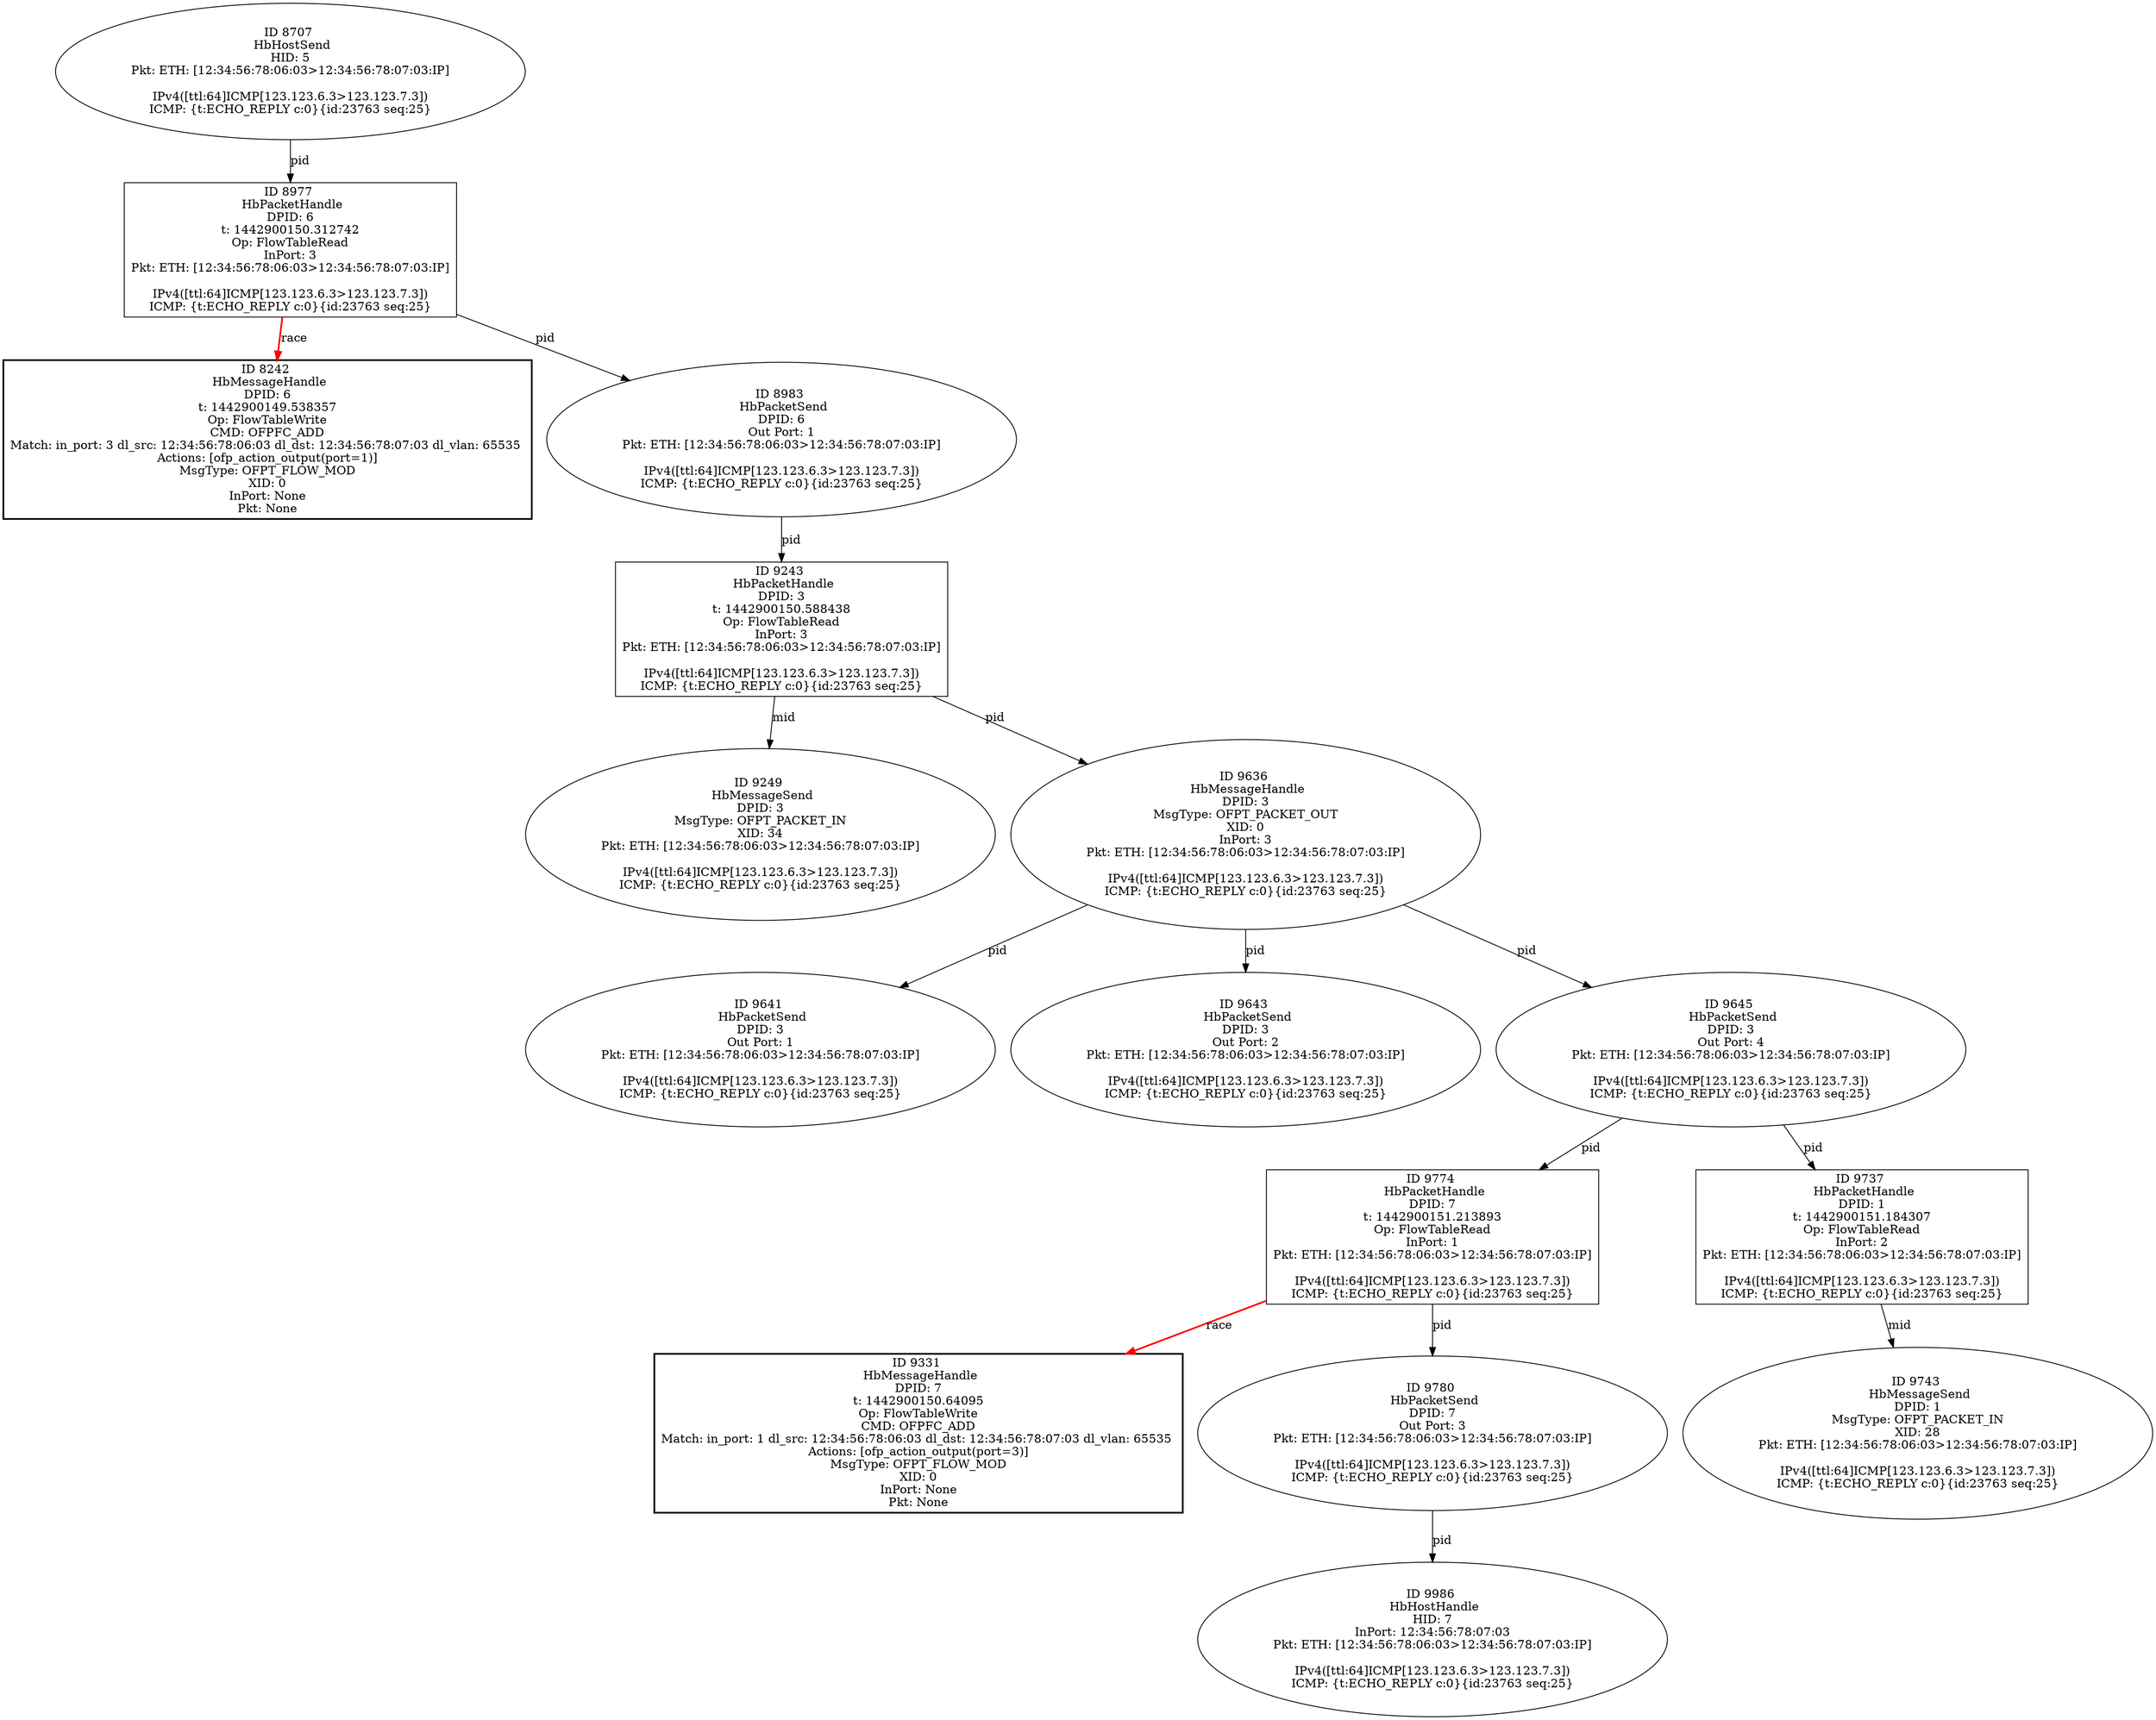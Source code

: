 strict digraph G {
9249 [shape=oval, event=<hb_events.HbMessageSend object at 0x109c3a490>, label="ID 9249 
 HbMessageSend
DPID: 3
MsgType: OFPT_PACKET_IN
XID: 34
Pkt: ETH: [12:34:56:78:06:03>12:34:56:78:07:03:IP]

IPv4([ttl:64]ICMP[123.123.6.3>123.123.7.3])
ICMP: {t:ECHO_REPLY c:0}{id:23763 seq:25}"];
9986 [shape=oval, event=<hb_events.HbHostHandle object at 0x109e2e890>, label="ID 9986 
 HbHostHandle
HID: 7
InPort: 12:34:56:78:07:03
Pkt: ETH: [12:34:56:78:06:03>12:34:56:78:07:03:IP]

IPv4([ttl:64]ICMP[123.123.6.3>123.123.7.3])
ICMP: {t:ECHO_REPLY c:0}{id:23763 seq:25}"];
8707 [shape=oval, event=<hb_events.HbHostSend object at 0x109b2b9d0>, label="ID 8707 
 HbHostSend
HID: 5
Pkt: ETH: [12:34:56:78:06:03>12:34:56:78:07:03:IP]

IPv4([ttl:64]ICMP[123.123.6.3>123.123.7.3])
ICMP: {t:ECHO_REPLY c:0}{id:23763 seq:25}"];
9636 [shape=oval, event=<hb_events.HbMessageHandle object at 0x109d22590>, label="ID 9636 
 HbMessageHandle
DPID: 3
MsgType: OFPT_PACKET_OUT
XID: 0
InPort: 3
Pkt: ETH: [12:34:56:78:06:03>12:34:56:78:07:03:IP]

IPv4([ttl:64]ICMP[123.123.6.3>123.123.7.3])
ICMP: {t:ECHO_REPLY c:0}{id:23763 seq:25}"];
9641 [shape=oval, event=<hb_events.HbPacketSend object at 0x109d2f350>, label="ID 9641 
 HbPacketSend
DPID: 3
Out Port: 1
Pkt: ETH: [12:34:56:78:06:03>12:34:56:78:07:03:IP]

IPv4([ttl:64]ICMP[123.123.6.3>123.123.7.3])
ICMP: {t:ECHO_REPLY c:0}{id:23763 seq:25}"];
9643 [shape=oval, event=<hb_events.HbPacketSend object at 0x109d3c890>, label="ID 9643 
 HbPacketSend
DPID: 3
Out Port: 2
Pkt: ETH: [12:34:56:78:06:03>12:34:56:78:07:03:IP]

IPv4([ttl:64]ICMP[123.123.6.3>123.123.7.3])
ICMP: {t:ECHO_REPLY c:0}{id:23763 seq:25}"];
9645 [shape=oval, event=<hb_events.HbPacketSend object at 0x109d3cad0>, label="ID 9645 
 HbPacketSend
DPID: 3
Out Port: 4
Pkt: ETH: [12:34:56:78:06:03>12:34:56:78:07:03:IP]

IPv4([ttl:64]ICMP[123.123.6.3>123.123.7.3])
ICMP: {t:ECHO_REPLY c:0}{id:23763 seq:25}"];
9774 [shape=box, event=<hb_events.HbPacketHandle object at 0x109d88350>, label="ID 9774 
 HbPacketHandle
DPID: 7
t: 1442900151.213893
Op: FlowTableRead
InPort: 1
Pkt: ETH: [12:34:56:78:06:03>12:34:56:78:07:03:IP]

IPv4([ttl:64]ICMP[123.123.6.3>123.123.7.3])
ICMP: {t:ECHO_REPLY c:0}{id:23763 seq:25}"];
9743 [shape=oval, event=<hb_events.HbMessageSend object at 0x109d7b450>, label="ID 9743 
 HbMessageSend
DPID: 1
MsgType: OFPT_PACKET_IN
XID: 28
Pkt: ETH: [12:34:56:78:06:03>12:34:56:78:07:03:IP]

IPv4([ttl:64]ICMP[123.123.6.3>123.123.7.3])
ICMP: {t:ECHO_REPLY c:0}{id:23763 seq:25}"];
8977 [shape=box, event=<hb_events.HbPacketHandle object at 0x109bab2d0>, label="ID 8977 
 HbPacketHandle
DPID: 6
t: 1442900150.312742
Op: FlowTableRead
InPort: 3
Pkt: ETH: [12:34:56:78:06:03>12:34:56:78:07:03:IP]

IPv4([ttl:64]ICMP[123.123.6.3>123.123.7.3])
ICMP: {t:ECHO_REPLY c:0}{id:23763 seq:25}"];
8242 [shape=box, style=bold, event=<hb_events.HbMessageHandle object at 0x109a63dd0>, label="ID 8242 
 HbMessageHandle
DPID: 6
t: 1442900149.538357
Op: FlowTableWrite
CMD: OFPFC_ADD
Match: in_port: 3 dl_src: 12:34:56:78:06:03 dl_dst: 12:34:56:78:07:03 dl_vlan: 65535 
Actions: [ofp_action_output(port=1)]
MsgType: OFPT_FLOW_MOD
XID: 0
InPort: None
Pkt: None"];
9331 [shape=box, style=bold, event=<hb_events.HbMessageHandle object at 0x109c66c50>, label="ID 9331 
 HbMessageHandle
DPID: 7
t: 1442900150.64095
Op: FlowTableWrite
CMD: OFPFC_ADD
Match: in_port: 1 dl_src: 12:34:56:78:06:03 dl_dst: 12:34:56:78:07:03 dl_vlan: 65535 
Actions: [ofp_action_output(port=3)]
MsgType: OFPT_FLOW_MOD
XID: 0
InPort: None
Pkt: None"];
9780 [shape=oval, event=<hb_events.HbPacketSend object at 0x109d88610>, label="ID 9780 
 HbPacketSend
DPID: 7
Out Port: 3
Pkt: ETH: [12:34:56:78:06:03>12:34:56:78:07:03:IP]

IPv4([ttl:64]ICMP[123.123.6.3>123.123.7.3])
ICMP: {t:ECHO_REPLY c:0}{id:23763 seq:25}"];
8983 [shape=oval, event=<hb_events.HbPacketSend object at 0x109bb26d0>, label="ID 8983 
 HbPacketSend
DPID: 6
Out Port: 1
Pkt: ETH: [12:34:56:78:06:03>12:34:56:78:07:03:IP]

IPv4([ttl:64]ICMP[123.123.6.3>123.123.7.3])
ICMP: {t:ECHO_REPLY c:0}{id:23763 seq:25}"];
9243 [shape=box, event=<hb_events.HbPacketHandle object at 0x109c2eb50>, label="ID 9243 
 HbPacketHandle
DPID: 3
t: 1442900150.588438
Op: FlowTableRead
InPort: 3
Pkt: ETH: [12:34:56:78:06:03>12:34:56:78:07:03:IP]

IPv4([ttl:64]ICMP[123.123.6.3>123.123.7.3])
ICMP: {t:ECHO_REPLY c:0}{id:23763 seq:25}"];
9737 [shape=box, event=<hb_events.HbPacketHandle object at 0x109d6f510>, label="ID 9737 
 HbPacketHandle
DPID: 1
t: 1442900151.184307
Op: FlowTableRead
InPort: 2
Pkt: ETH: [12:34:56:78:06:03>12:34:56:78:07:03:IP]

IPv4([ttl:64]ICMP[123.123.6.3>123.123.7.3])
ICMP: {t:ECHO_REPLY c:0}{id:23763 seq:25}"];
8707 -> 8977  [rel=pid, label=pid];
9636 -> 9641  [rel=pid, label=pid];
9636 -> 9643  [rel=pid, label=pid];
9636 -> 9645  [rel=pid, label=pid];
9645 -> 9737  [rel=pid, label=pid];
9645 -> 9774  [rel=pid, label=pid];
9774 -> 9331  [harmful=True, color=red, style=bold, rel=race, label=race];
9774 -> 9780  [rel=pid, label=pid];
8977 -> 8242  [harmful=True, color=red, style=bold, rel=race, label=race];
8977 -> 8983  [rel=pid, label=pid];
9780 -> 9986  [rel=pid, label=pid];
8983 -> 9243  [rel=pid, label=pid];
9243 -> 9249  [rel=mid, label=mid];
9243 -> 9636  [rel=pid, label=pid];
9737 -> 9743  [rel=mid, label=mid];
}

